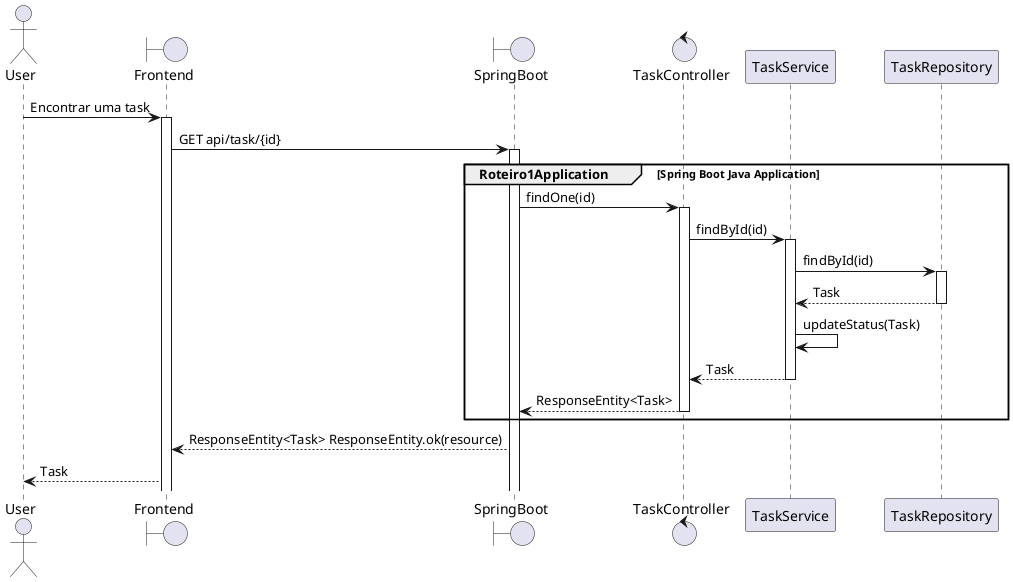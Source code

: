 @startuml
actor User
Boundary Frontend
Boundary SpringBoot
Control TaskController
Participant TaskService
Participant TaskRepository
User -> Frontend: Encontrar uma task
activate Frontend
Frontend -> SpringBoot: GET api/task/{id}
group Roteiro1Application [Spring Boot Java Application]
activate SpringBoot
SpringBoot -> TaskController: findOne(id)
activate TaskController
TaskController -> TaskService: findById(id)
activate TaskService
TaskService -> TaskRepository: findById(id)
activate TaskRepository
TaskRepository --> TaskService: Task
deactivate TaskRepository
TaskService -> TaskService: updateStatus(Task)
TaskService --> TaskController: Task
deactivate TaskService
TaskController --> SpringBoot: ResponseEntity<Task>
deactivate TaskController
end
SpringBoot --> Frontend : ResponseEntity<Task> ResponseEntity.ok(resource)
Frontend --> User: Task
@enduml
